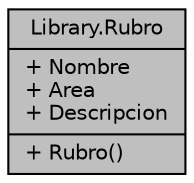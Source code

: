 digraph "Library.Rubro"
{
 // INTERACTIVE_SVG=YES
 // LATEX_PDF_SIZE
  edge [fontname="Helvetica",fontsize="10",labelfontname="Helvetica",labelfontsize="10"];
  node [fontname="Helvetica",fontsize="10",shape=record];
  Node1 [label="{Library.Rubro\n|+ Nombre\l+ Area\l+ Descripcion\l|+ Rubro()\l}",height=0.2,width=0.4,color="black", fillcolor="grey75", style="filled", fontcolor="black",tooltip="Clase que representa los rubros."];
}
